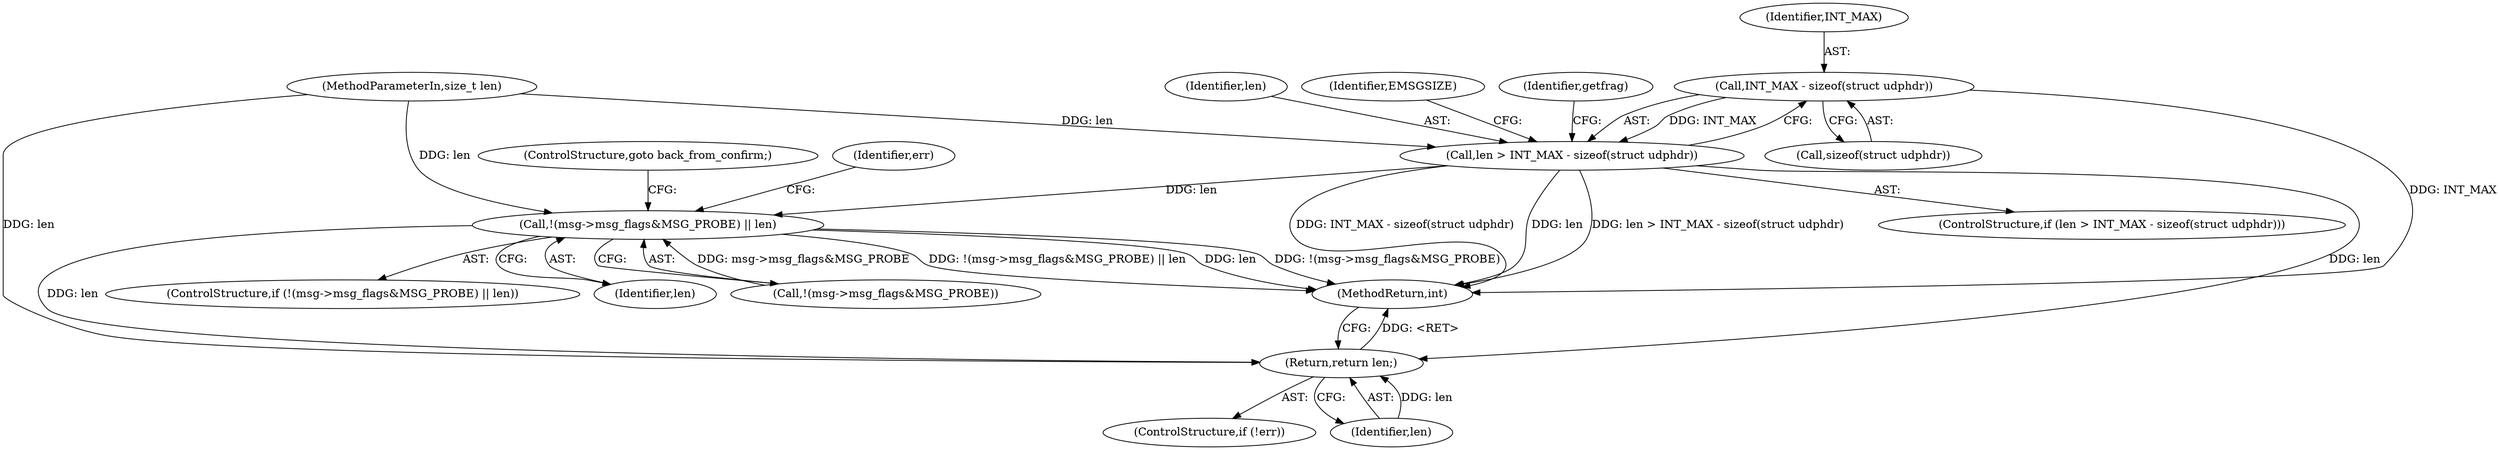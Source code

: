 digraph "0_linux_45f6fad84cc305103b28d73482b344d7f5b76f39_18@API" {
"1000346" [label="(Call,INT_MAX - sizeof(struct udphdr))"];
"1000344" [label="(Call,len > INT_MAX - sizeof(struct udphdr))"];
"1001002" [label="(Return,return len;)"];
"1001030" [label="(Call,!(msg->msg_flags&MSG_PROBE) || len)"];
"1001029" [label="(ControlStructure,if (!(msg->msg_flags&MSG_PROBE) || len))"];
"1000348" [label="(Call,sizeof(struct udphdr))"];
"1001037" [label="(Identifier,len)"];
"1001030" [label="(Call,!(msg->msg_flags&MSG_PROBE) || len)"];
"1000343" [label="(ControlStructure,if (len > INT_MAX - sizeof(struct udphdr)))"];
"1001031" [label="(Call,!(msg->msg_flags&MSG_PROBE))"];
"1001002" [label="(Return,return len;)"];
"1000344" [label="(Call,len > INT_MAX - sizeof(struct udphdr))"];
"1001040" [label="(Identifier,err)"];
"1000112" [label="(MethodParameterIn,size_t len)"];
"1001038" [label="(ControlStructure,goto back_from_confirm;)"];
"1000345" [label="(Identifier,len)"];
"1000999" [label="(ControlStructure,if (!err))"];
"1000352" [label="(Identifier,EMSGSIZE)"];
"1001043" [label="(MethodReturn,int)"];
"1000354" [label="(Identifier,getfrag)"];
"1001003" [label="(Identifier,len)"];
"1000347" [label="(Identifier,INT_MAX)"];
"1000346" [label="(Call,INT_MAX - sizeof(struct udphdr))"];
"1000346" -> "1000344"  [label="AST: "];
"1000346" -> "1000348"  [label="CFG: "];
"1000347" -> "1000346"  [label="AST: "];
"1000348" -> "1000346"  [label="AST: "];
"1000344" -> "1000346"  [label="CFG: "];
"1000346" -> "1001043"  [label="DDG: INT_MAX"];
"1000346" -> "1000344"  [label="DDG: INT_MAX"];
"1000344" -> "1000343"  [label="AST: "];
"1000345" -> "1000344"  [label="AST: "];
"1000352" -> "1000344"  [label="CFG: "];
"1000354" -> "1000344"  [label="CFG: "];
"1000344" -> "1001043"  [label="DDG: len > INT_MAX - sizeof(struct udphdr)"];
"1000344" -> "1001043"  [label="DDG: INT_MAX - sizeof(struct udphdr)"];
"1000344" -> "1001043"  [label="DDG: len"];
"1000112" -> "1000344"  [label="DDG: len"];
"1000344" -> "1001002"  [label="DDG: len"];
"1000344" -> "1001030"  [label="DDG: len"];
"1001002" -> "1000999"  [label="AST: "];
"1001002" -> "1001003"  [label="CFG: "];
"1001003" -> "1001002"  [label="AST: "];
"1001043" -> "1001002"  [label="CFG: "];
"1001002" -> "1001043"  [label="DDG: <RET>"];
"1001003" -> "1001002"  [label="DDG: len"];
"1001030" -> "1001002"  [label="DDG: len"];
"1000112" -> "1001002"  [label="DDG: len"];
"1001030" -> "1001029"  [label="AST: "];
"1001030" -> "1001031"  [label="CFG: "];
"1001030" -> "1001037"  [label="CFG: "];
"1001031" -> "1001030"  [label="AST: "];
"1001037" -> "1001030"  [label="AST: "];
"1001038" -> "1001030"  [label="CFG: "];
"1001040" -> "1001030"  [label="CFG: "];
"1001030" -> "1001043"  [label="DDG: !(msg->msg_flags&MSG_PROBE) || len"];
"1001030" -> "1001043"  [label="DDG: len"];
"1001030" -> "1001043"  [label="DDG: !(msg->msg_flags&MSG_PROBE)"];
"1001031" -> "1001030"  [label="DDG: msg->msg_flags&MSG_PROBE"];
"1000112" -> "1001030"  [label="DDG: len"];
}
